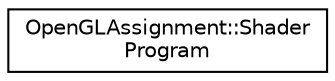 digraph "Graphical Class Hierarchy"
{
 // LATEX_PDF_SIZE
  edge [fontname="Helvetica",fontsize="10",labelfontname="Helvetica",labelfontsize="10"];
  node [fontname="Helvetica",fontsize="10",shape=record];
  rankdir="LR";
  Node0 [label="OpenGLAssignment::Shader\lProgram",height=0.2,width=0.4,color="black", fillcolor="white", style="filled",URL="$class_open_g_l_assignment_1_1_shader_program.html",tooltip=" "];
}
